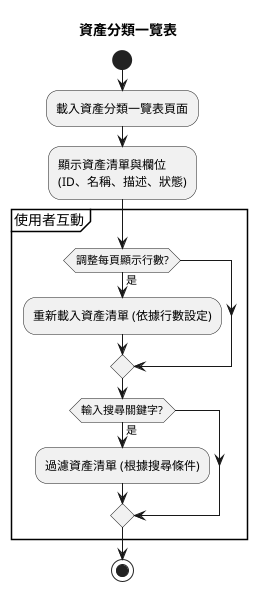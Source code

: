 @startuml asset_overview_activity
title 資產分類一覽表
start

:載入資產分類一覽表頁面;

:顯示資產清單與欄位
(ID、名稱、描述、狀態);

partition "使用者互動" {
    if (調整每頁顯示行數?) then (是)
        :重新載入資產清單 (依據行數設定);
    endif

    if (輸入搜尋關鍵字?) then (是)
        :過濾資產清單 (根據搜尋條件);
    endif
}

stop

@enduml

